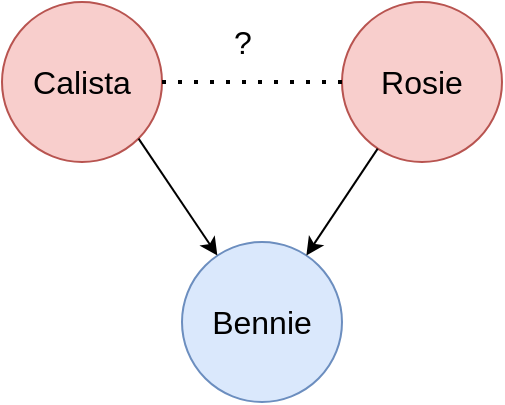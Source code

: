 <mxfile version="13.5.9" type="device"><diagram id="Ra3Fi83U9BzJdPZ0KHpK" name="Page-1"><mxGraphModel dx="1426" dy="722" grid="1" gridSize="10" guides="1" tooltips="1" connect="1" arrows="1" fold="1" page="1" pageScale="1" pageWidth="850" pageHeight="1100" math="0" shadow="0"><root><mxCell id="0"/><mxCell id="1" parent="0"/><mxCell id="MzCw8HFKhTwPTfBzXz1G-1" value="&lt;font style=&quot;font-size: 16px&quot;&gt;Calista&lt;/font&gt;" style="ellipse;whiteSpace=wrap;html=1;aspect=fixed;fillColor=#f8cecc;strokeColor=#b85450;" vertex="1" parent="1"><mxGeometry x="270" y="160" width="80" height="80" as="geometry"/></mxCell><mxCell id="MzCw8HFKhTwPTfBzXz1G-2" value="&lt;font style=&quot;font-size: 16px&quot;&gt;Rosie&lt;/font&gt;" style="ellipse;whiteSpace=wrap;html=1;aspect=fixed;fillColor=#f8cecc;strokeColor=#b85450;" vertex="1" parent="1"><mxGeometry x="440" y="160" width="80" height="80" as="geometry"/></mxCell><mxCell id="MzCw8HFKhTwPTfBzXz1G-3" value="&lt;font style=&quot;font-size: 16px&quot;&gt;Bennie&lt;/font&gt;" style="ellipse;whiteSpace=wrap;html=1;aspect=fixed;fillColor=#dae8fc;strokeColor=#6c8ebf;" vertex="1" parent="1"><mxGeometry x="360" y="280" width="80" height="80" as="geometry"/></mxCell><mxCell id="MzCw8HFKhTwPTfBzXz1G-6" value="" style="endArrow=classic;html=1;exitX=1;exitY=1;exitDx=0;exitDy=0;" edge="1" parent="1" source="MzCw8HFKhTwPTfBzXz1G-1" target="MzCw8HFKhTwPTfBzXz1G-3"><mxGeometry width="50" height="50" relative="1" as="geometry"><mxPoint x="300" y="230" as="sourcePoint"/><mxPoint x="350" y="320" as="targetPoint"/></mxGeometry></mxCell><mxCell id="MzCw8HFKhTwPTfBzXz1G-8" value="" style="endArrow=classic;html=1;" edge="1" parent="1" source="MzCw8HFKhTwPTfBzXz1G-2" target="MzCw8HFKhTwPTfBzXz1G-3"><mxGeometry width="50" height="50" relative="1" as="geometry"><mxPoint x="312.426" y="232.426" as="sourcePoint"/><mxPoint x="378.464" y="338.956" as="targetPoint"/></mxGeometry></mxCell><mxCell id="MzCw8HFKhTwPTfBzXz1G-9" value="" style="endArrow=none;dashed=1;html=1;dashPattern=1 3;strokeWidth=2;exitX=1;exitY=0.5;exitDx=0;exitDy=0;" edge="1" parent="1" source="MzCw8HFKhTwPTfBzXz1G-1"><mxGeometry width="50" height="50" relative="1" as="geometry"><mxPoint x="323" y="200" as="sourcePoint"/><mxPoint x="440" y="200" as="targetPoint"/></mxGeometry></mxCell><mxCell id="MzCw8HFKhTwPTfBzXz1G-10" value="&lt;font style=&quot;font-size: 16px&quot;&gt;?&lt;/font&gt;" style="edgeLabel;html=1;align=center;verticalAlign=middle;resizable=0;points=[];labelBackgroundColor=none;" vertex="1" connectable="0" parent="MzCw8HFKhTwPTfBzXz1G-9"><mxGeometry x="-0.108" y="4" relative="1" as="geometry"><mxPoint y="-16" as="offset"/></mxGeometry></mxCell></root></mxGraphModel></diagram></mxfile>